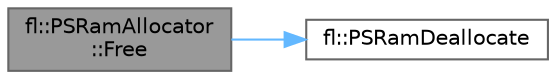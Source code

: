 digraph "fl::PSRamAllocator::Free"
{
 // INTERACTIVE_SVG=YES
 // LATEX_PDF_SIZE
  bgcolor="transparent";
  edge [fontname=Helvetica,fontsize=10,labelfontname=Helvetica,labelfontsize=10];
  node [fontname=Helvetica,fontsize=10,shape=box,height=0.2,width=0.4];
  rankdir="LR";
  Node1 [id="Node000001",label="fl::PSRamAllocator\l::Free",height=0.2,width=0.4,color="gray40", fillcolor="grey60", style="filled", fontcolor="black",tooltip=" "];
  Node1 -> Node2 [id="edge1_Node000001_Node000002",color="steelblue1",style="solid",tooltip=" "];
  Node2 [id="Node000002",label="fl::PSRamDeallocate",height=0.2,width=0.4,color="grey40", fillcolor="white", style="filled",URL="$d4/d36/namespacefl_a927c08fb5d28927acc0e318fabf79985.html#a927c08fb5d28927acc0e318fabf79985",tooltip=" "];
}
